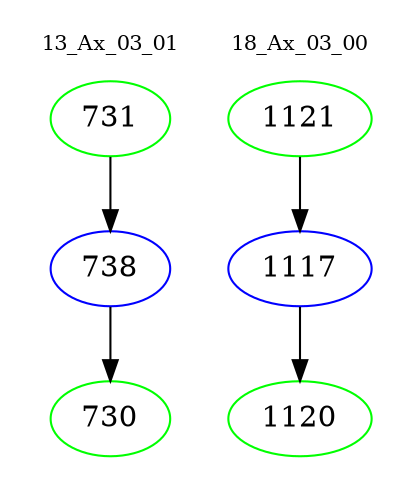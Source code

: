 digraph{
subgraph cluster_0 {
color = white
label = "13_Ax_03_01";
fontsize=10;
T0_731 [label="731", color="green"]
T0_731 -> T0_738 [color="black"]
T0_738 [label="738", color="blue"]
T0_738 -> T0_730 [color="black"]
T0_730 [label="730", color="green"]
}
subgraph cluster_1 {
color = white
label = "18_Ax_03_00";
fontsize=10;
T1_1121 [label="1121", color="green"]
T1_1121 -> T1_1117 [color="black"]
T1_1117 [label="1117", color="blue"]
T1_1117 -> T1_1120 [color="black"]
T1_1120 [label="1120", color="green"]
}
}
